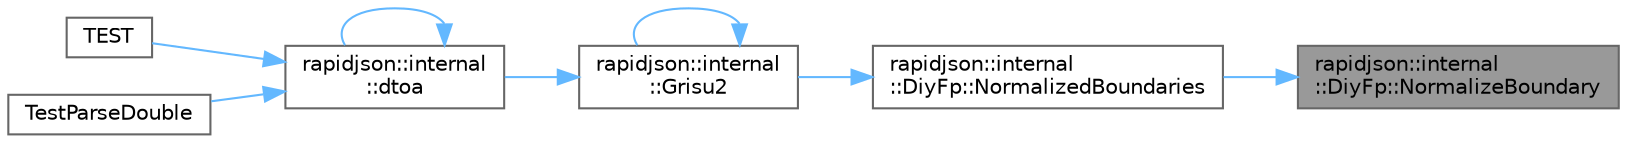 digraph "rapidjson::internal::DiyFp::NormalizeBoundary"
{
 // LATEX_PDF_SIZE
  bgcolor="transparent";
  edge [fontname=Helvetica,fontsize=10,labelfontname=Helvetica,labelfontsize=10];
  node [fontname=Helvetica,fontsize=10,shape=box,height=0.2,width=0.4];
  rankdir="RL";
  Node1 [id="Node000001",label="rapidjson::internal\l::DiyFp::NormalizeBoundary",height=0.2,width=0.4,color="gray40", fillcolor="grey60", style="filled", fontcolor="black",tooltip=" "];
  Node1 -> Node2 [id="edge1_Node000001_Node000002",dir="back",color="steelblue1",style="solid",tooltip=" "];
  Node2 [id="Node000002",label="rapidjson::internal\l::DiyFp::NormalizedBoundaries",height=0.2,width=0.4,color="grey40", fillcolor="white", style="filled",URL="$structrapidjson_1_1internal_1_1_diy_fp.html#ab1a90e2dfc01d7ac05a08c7661635b84",tooltip=" "];
  Node2 -> Node3 [id="edge2_Node000002_Node000003",dir="back",color="steelblue1",style="solid",tooltip=" "];
  Node3 [id="Node000003",label="rapidjson::internal\l::Grisu2",height=0.2,width=0.4,color="grey40", fillcolor="white", style="filled",URL="$namespacerapidjson_1_1internal.html#a74828fd6e9a874421231ef346b1126f3",tooltip=" "];
  Node3 -> Node4 [id="edge3_Node000003_Node000004",dir="back",color="steelblue1",style="solid",tooltip=" "];
  Node4 [id="Node000004",label="rapidjson::internal\l::dtoa",height=0.2,width=0.4,color="grey40", fillcolor="white", style="filled",URL="$namespacerapidjson_1_1internal.html#ad4643010a6dba320a2c372c75c0b0f2b",tooltip=" "];
  Node4 -> Node4 [id="edge4_Node000004_Node000004",dir="back",color="steelblue1",style="solid",tooltip=" "];
  Node4 -> Node5 [id="edge5_Node000004_Node000005",dir="back",color="steelblue1",style="solid",tooltip=" "];
  Node5 [id="Node000005",label="TEST",height=0.2,width=0.4,color="grey40", fillcolor="white", style="filled",URL="$readertest_8cpp.html#a2be15887d12d0e7bb634d6807da64b17",tooltip=" "];
  Node4 -> Node6 [id="edge6_Node000004_Node000006",dir="back",color="steelblue1",style="solid",tooltip=" "];
  Node6 [id="Node000006",label="TestParseDouble",height=0.2,width=0.4,color="grey40", fillcolor="white", style="filled",URL="$readertest_8cpp.html#a5c2101dbf9a27e30498703f68bd8c730",tooltip=" "];
  Node3 -> Node3 [id="edge7_Node000003_Node000003",dir="back",color="steelblue1",style="solid",tooltip=" "];
}
